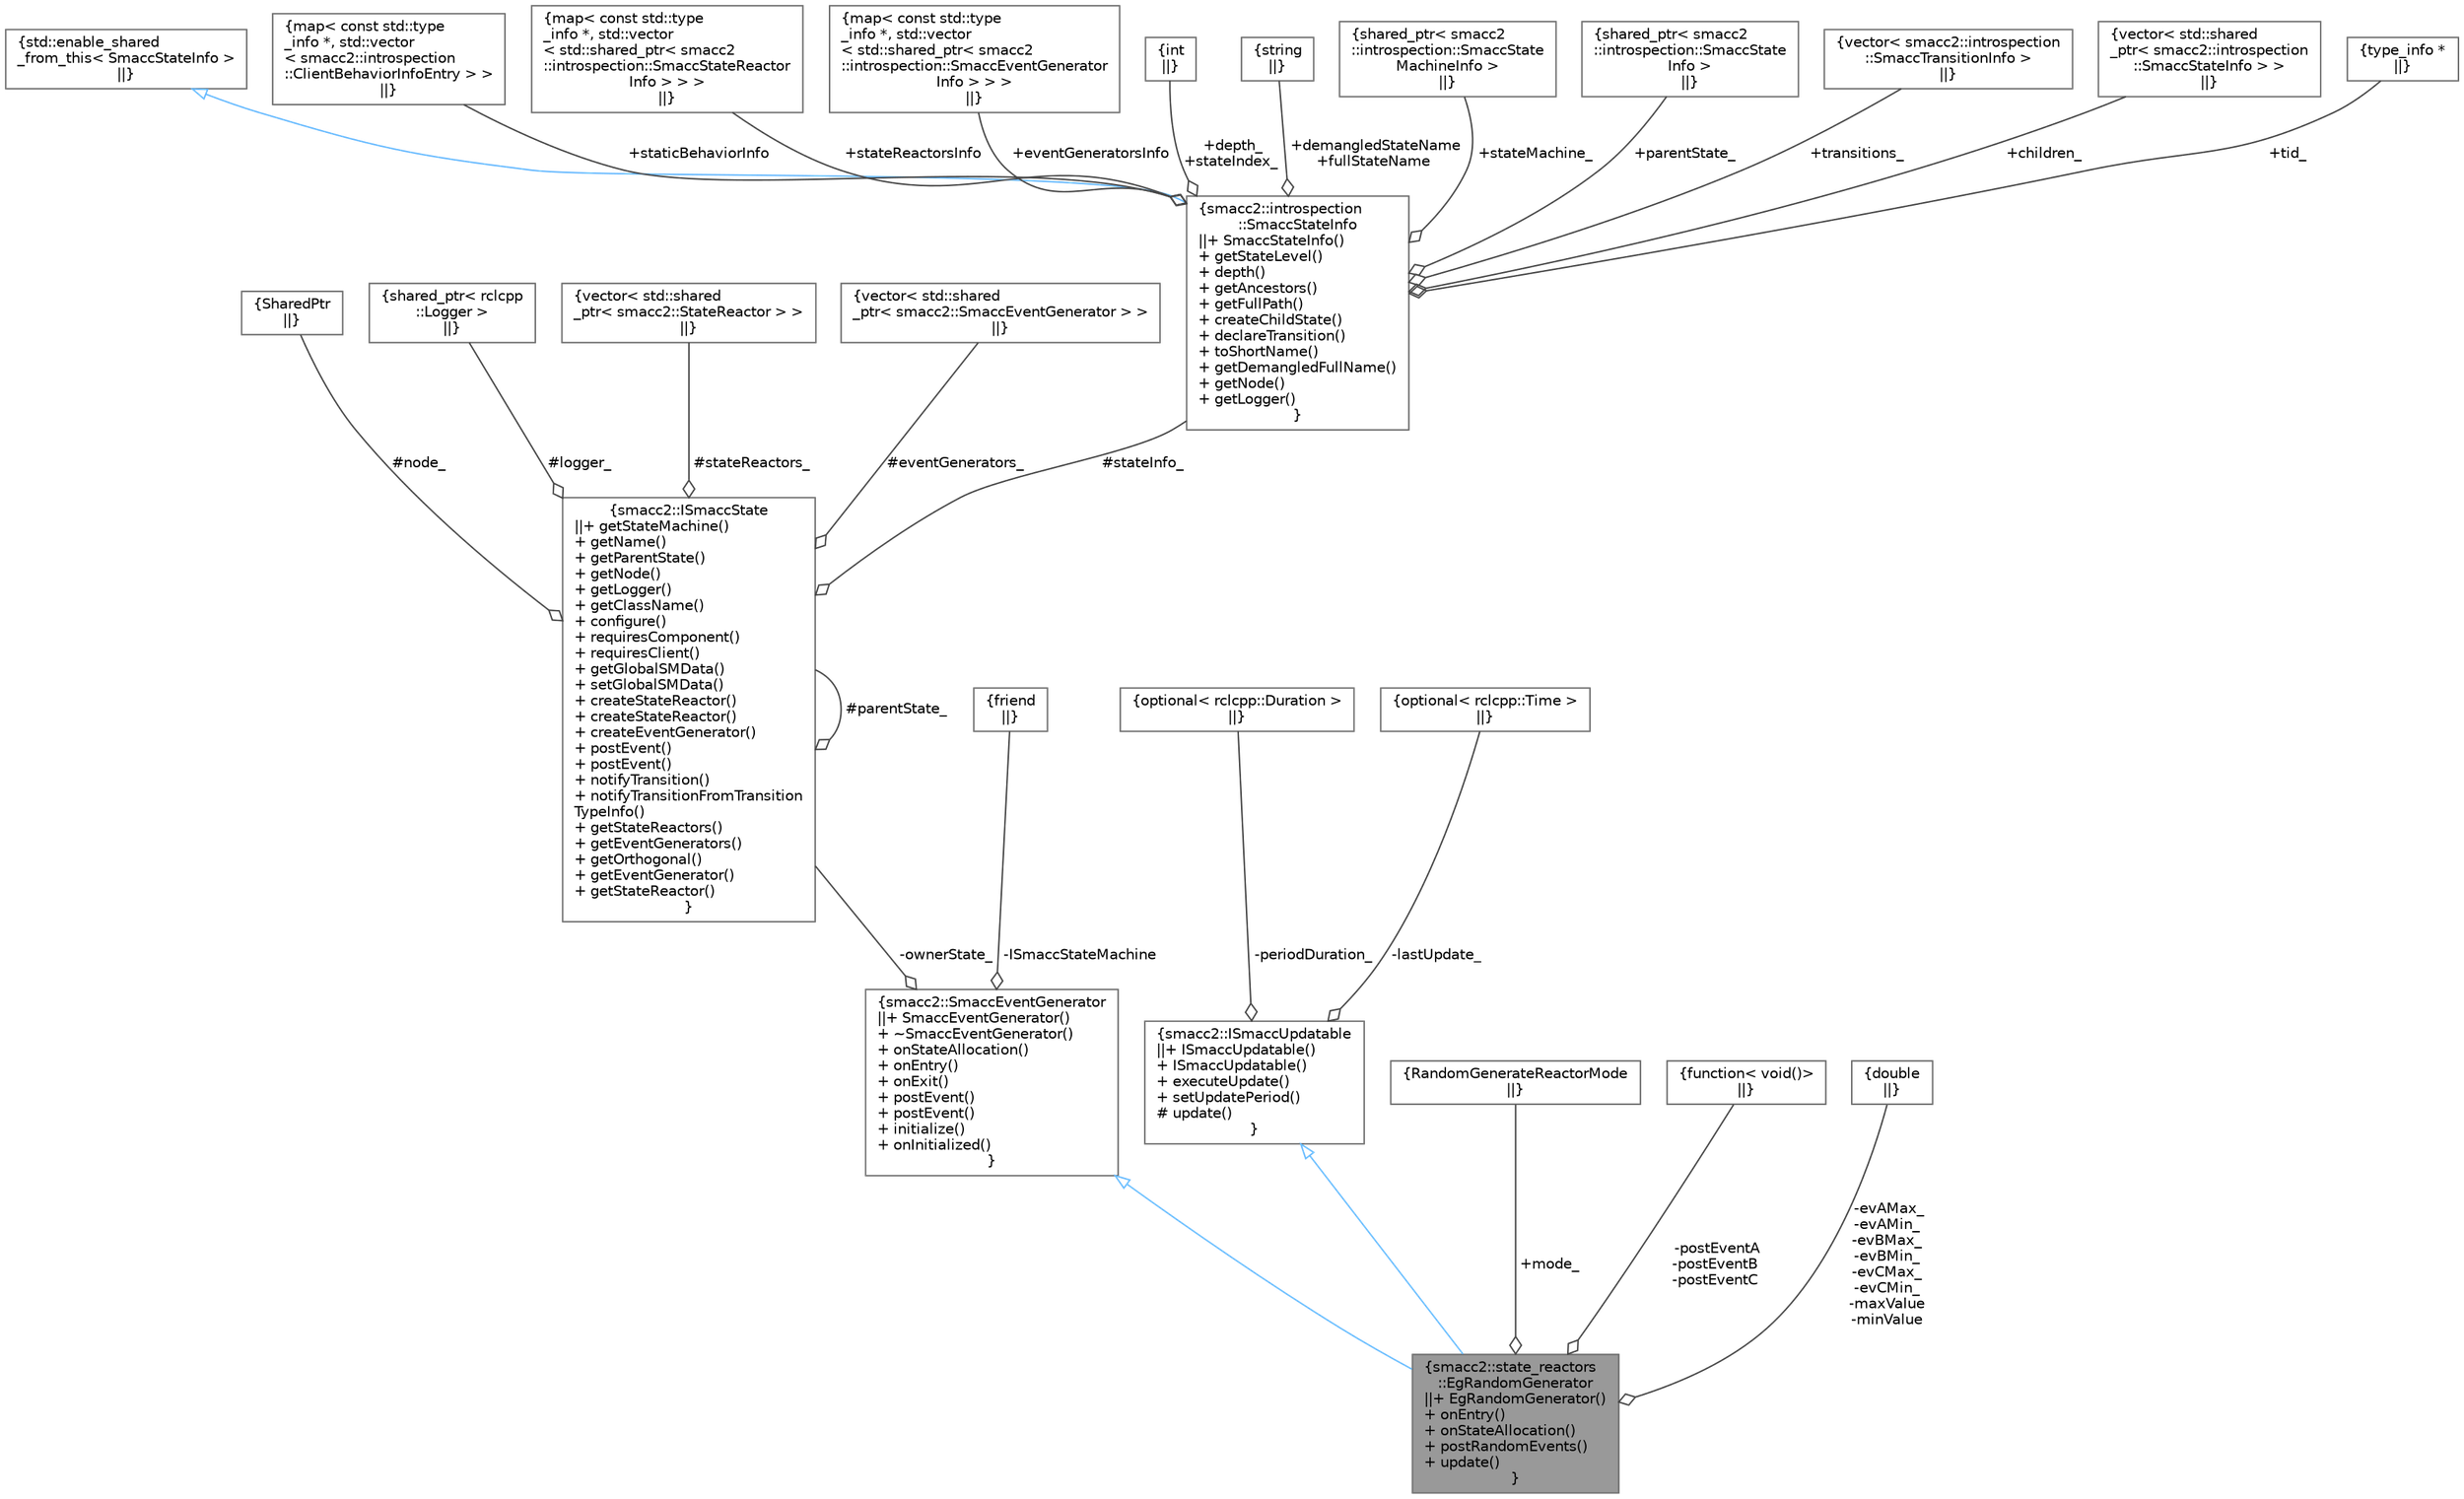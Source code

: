 digraph "smacc2::state_reactors::EgRandomGenerator"
{
 // LATEX_PDF_SIZE
  bgcolor="transparent";
  edge [fontname=Helvetica,fontsize=10,labelfontname=Helvetica,labelfontsize=10];
  node [fontname=Helvetica,fontsize=10,shape=box,height=0.2,width=0.4];
  Node1 [label="{smacc2::state_reactors\l::EgRandomGenerator\n||+ EgRandomGenerator()\l+ onEntry()\l+ onStateAllocation()\l+ postRandomEvents()\l+ update()\l}",height=0.2,width=0.4,color="gray40", fillcolor="grey60", style="filled", fontcolor="black",tooltip=" "];
  Node2 -> Node1 [dir="back",color="steelblue1",style="solid",arrowtail="onormal"];
  Node2 [label="{smacc2::SmaccEventGenerator\n||+ SmaccEventGenerator()\l+ ~SmaccEventGenerator()\l+ onStateAllocation()\l+ onEntry()\l+ onExit()\l+ postEvent()\l+ postEvent()\l+ initialize()\l+ onInitialized()\l}",height=0.2,width=0.4,color="gray40", fillcolor="white", style="filled",URL="$classsmacc2_1_1SmaccEventGenerator.html",tooltip=" "];
  Node3 -> Node2 [color="grey25",style="solid",label=" -ownerState_" ,arrowhead="odiamond"];
  Node3 [label="{smacc2::ISmaccState\n||+ getStateMachine()\l+ getName()\l+ getParentState()\l+ getNode()\l+ getLogger()\l+ getClassName()\l+ configure()\l+ requiresComponent()\l+ requiresClient()\l+ getGlobalSMData()\l+ setGlobalSMData()\l+ createStateReactor()\l+ createStateReactor()\l+ createEventGenerator()\l+ postEvent()\l+ postEvent()\l+ notifyTransition()\l+ notifyTransitionFromTransition\lTypeInfo()\l+ getStateReactors()\l+ getEventGenerators()\l+ getOrthogonal()\l+ getEventGenerator()\l+ getStateReactor()\l}",height=0.2,width=0.4,color="gray40", fillcolor="white", style="filled",URL="$classsmacc2_1_1ISmaccState.html",tooltip=" "];
  Node4 -> Node3 [color="grey25",style="solid",label=" #node_" ,arrowhead="odiamond"];
  Node4 [label="{SharedPtr\n||}",height=0.2,width=0.4,color="gray40", fillcolor="white", style="filled",tooltip=" "];
  Node5 -> Node3 [color="grey25",style="solid",label=" #logger_" ,arrowhead="odiamond"];
  Node5 [label="{shared_ptr\< rclcpp\l::Logger \>\n||}",height=0.2,width=0.4,color="gray40", fillcolor="white", style="filled",tooltip=" "];
  Node6 -> Node3 [color="grey25",style="solid",label=" #stateReactors_" ,arrowhead="odiamond"];
  Node6 [label="{vector\< std::shared\l_ptr\< smacc2::StateReactor \> \>\n||}",height=0.2,width=0.4,color="gray40", fillcolor="white", style="filled",tooltip=" "];
  Node7 -> Node3 [color="grey25",style="solid",label=" #eventGenerators_" ,arrowhead="odiamond"];
  Node7 [label="{vector\< std::shared\l_ptr\< smacc2::SmaccEventGenerator \> \>\n||}",height=0.2,width=0.4,color="gray40", fillcolor="white", style="filled",tooltip=" "];
  Node3 -> Node3 [color="grey25",style="solid",label=" #parentState_" ,arrowhead="odiamond"];
  Node8 -> Node3 [color="grey25",style="solid",label=" #stateInfo_" ,arrowhead="odiamond"];
  Node8 [label="{smacc2::introspection\l::SmaccStateInfo\n||+ SmaccStateInfo()\l+ getStateLevel()\l+ depth()\l+ getAncestors()\l+ getFullPath()\l+ createChildState()\l+ declareTransition()\l+ toShortName()\l+ getDemangledFullName()\l+ getNode()\l+ getLogger()\l}",height=0.2,width=0.4,color="gray40", fillcolor="white", style="filled",URL="$classsmacc2_1_1introspection_1_1SmaccStateInfo.html",tooltip=" "];
  Node9 -> Node8 [dir="back",color="steelblue1",style="solid",arrowtail="onormal"];
  Node9 [label="{std::enable_shared\l_from_this\< SmaccStateInfo \>\n||}",height=0.2,width=0.4,color="gray40", fillcolor="white", style="filled",tooltip=" "];
  Node10 -> Node8 [color="grey25",style="solid",label=" +staticBehaviorInfo" ,arrowhead="odiamond"];
  Node10 [label="{map\< const std::type\l_info *, std::vector\l\< smacc2::introspection\l::ClientBehaviorInfoEntry \> \>\n||}",height=0.2,width=0.4,color="gray40", fillcolor="white", style="filled",tooltip=" "];
  Node11 -> Node8 [color="grey25",style="solid",label=" +stateReactorsInfo" ,arrowhead="odiamond"];
  Node11 [label="{map\< const std::type\l_info *, std::vector\l\< std::shared_ptr\< smacc2\l::introspection::SmaccStateReactor\lInfo \> \> \>\n||}",height=0.2,width=0.4,color="gray40", fillcolor="white", style="filled",tooltip=" "];
  Node12 -> Node8 [color="grey25",style="solid",label=" +eventGeneratorsInfo" ,arrowhead="odiamond"];
  Node12 [label="{map\< const std::type\l_info *, std::vector\l\< std::shared_ptr\< smacc2\l::introspection::SmaccEventGenerator\lInfo \> \> \>\n||}",height=0.2,width=0.4,color="gray40", fillcolor="white", style="filled",tooltip=" "];
  Node13 -> Node8 [color="grey25",style="solid",label=" +depth_\n+stateIndex_" ,arrowhead="odiamond"];
  Node13 [label="{int\n||}",height=0.2,width=0.4,color="gray40", fillcolor="white", style="filled",tooltip=" "];
  Node14 -> Node8 [color="grey25",style="solid",label=" +demangledStateName\n+fullStateName" ,arrowhead="odiamond"];
  Node14 [label="{string\n||}",height=0.2,width=0.4,color="gray40", fillcolor="white", style="filled",tooltip=" "];
  Node15 -> Node8 [color="grey25",style="solid",label=" +stateMachine_" ,arrowhead="odiamond"];
  Node15 [label="{shared_ptr\< smacc2\l::introspection::SmaccState\lMachineInfo \>\n||}",height=0.2,width=0.4,color="gray40", fillcolor="white", style="filled",tooltip=" "];
  Node16 -> Node8 [color="grey25",style="solid",label=" +parentState_" ,arrowhead="odiamond"];
  Node16 [label="{shared_ptr\< smacc2\l::introspection::SmaccState\lInfo \>\n||}",height=0.2,width=0.4,color="gray40", fillcolor="white", style="filled",tooltip=" "];
  Node17 -> Node8 [color="grey25",style="solid",label=" +transitions_" ,arrowhead="odiamond"];
  Node17 [label="{vector\< smacc2::introspection\l::SmaccTransitionInfo \>\n||}",height=0.2,width=0.4,color="gray40", fillcolor="white", style="filled",tooltip=" "];
  Node18 -> Node8 [color="grey25",style="solid",label=" +children_" ,arrowhead="odiamond"];
  Node18 [label="{vector\< std::shared\l_ptr\< smacc2::introspection\l::SmaccStateInfo \> \>\n||}",height=0.2,width=0.4,color="gray40", fillcolor="white", style="filled",tooltip=" "];
  Node19 -> Node8 [color="grey25",style="solid",label=" +tid_" ,arrowhead="odiamond"];
  Node19 [label="{type_info *\n||}",height=0.2,width=0.4,color="gray40", fillcolor="white", style="filled",tooltip=" "];
  Node20 -> Node2 [color="grey25",style="solid",label=" -ISmaccStateMachine" ,arrowhead="odiamond"];
  Node20 [label="{friend\n||}",height=0.2,width=0.4,color="gray40", fillcolor="white", style="filled",tooltip=" "];
  Node21 -> Node1 [dir="back",color="steelblue1",style="solid",arrowtail="onormal"];
  Node21 [label="{smacc2::ISmaccUpdatable\n||+ ISmaccUpdatable()\l+ ISmaccUpdatable()\l+ executeUpdate()\l+ setUpdatePeriod()\l# update()\l}",height=0.2,width=0.4,color="gray40", fillcolor="white", style="filled",URL="$classsmacc2_1_1ISmaccUpdatable.html",tooltip=" "];
  Node22 -> Node21 [color="grey25",style="solid",label=" -periodDuration_" ,arrowhead="odiamond"];
  Node22 [label="{optional\< rclcpp::Duration \>\n||}",height=0.2,width=0.4,color="gray40", fillcolor="white", style="filled",tooltip=" "];
  Node23 -> Node21 [color="grey25",style="solid",label=" -lastUpdate_" ,arrowhead="odiamond"];
  Node23 [label="{optional\< rclcpp::Time \>\n||}",height=0.2,width=0.4,color="gray40", fillcolor="white", style="filled",tooltip=" "];
  Node24 -> Node1 [color="grey25",style="solid",label=" +mode_" ,arrowhead="odiamond"];
  Node24 [label="{RandomGenerateReactorMode\n||}",height=0.2,width=0.4,color="gray40", fillcolor="white", style="filled",tooltip=" "];
  Node25 -> Node1 [color="grey25",style="solid",label=" -postEventA\n-postEventB\n-postEventC" ,arrowhead="odiamond"];
  Node25 [label="{function\< void()\>\n||}",height=0.2,width=0.4,color="gray40", fillcolor="white", style="filled",tooltip=" "];
  Node26 -> Node1 [color="grey25",style="solid",label=" -evAMax_\n-evAMin_\n-evBMax_\n-evBMin_\n-evCMax_\n-evCMin_\n-maxValue\n-minValue" ,arrowhead="odiamond"];
  Node26 [label="{double\n||}",height=0.2,width=0.4,color="gray40", fillcolor="white", style="filled",tooltip=" "];
}
